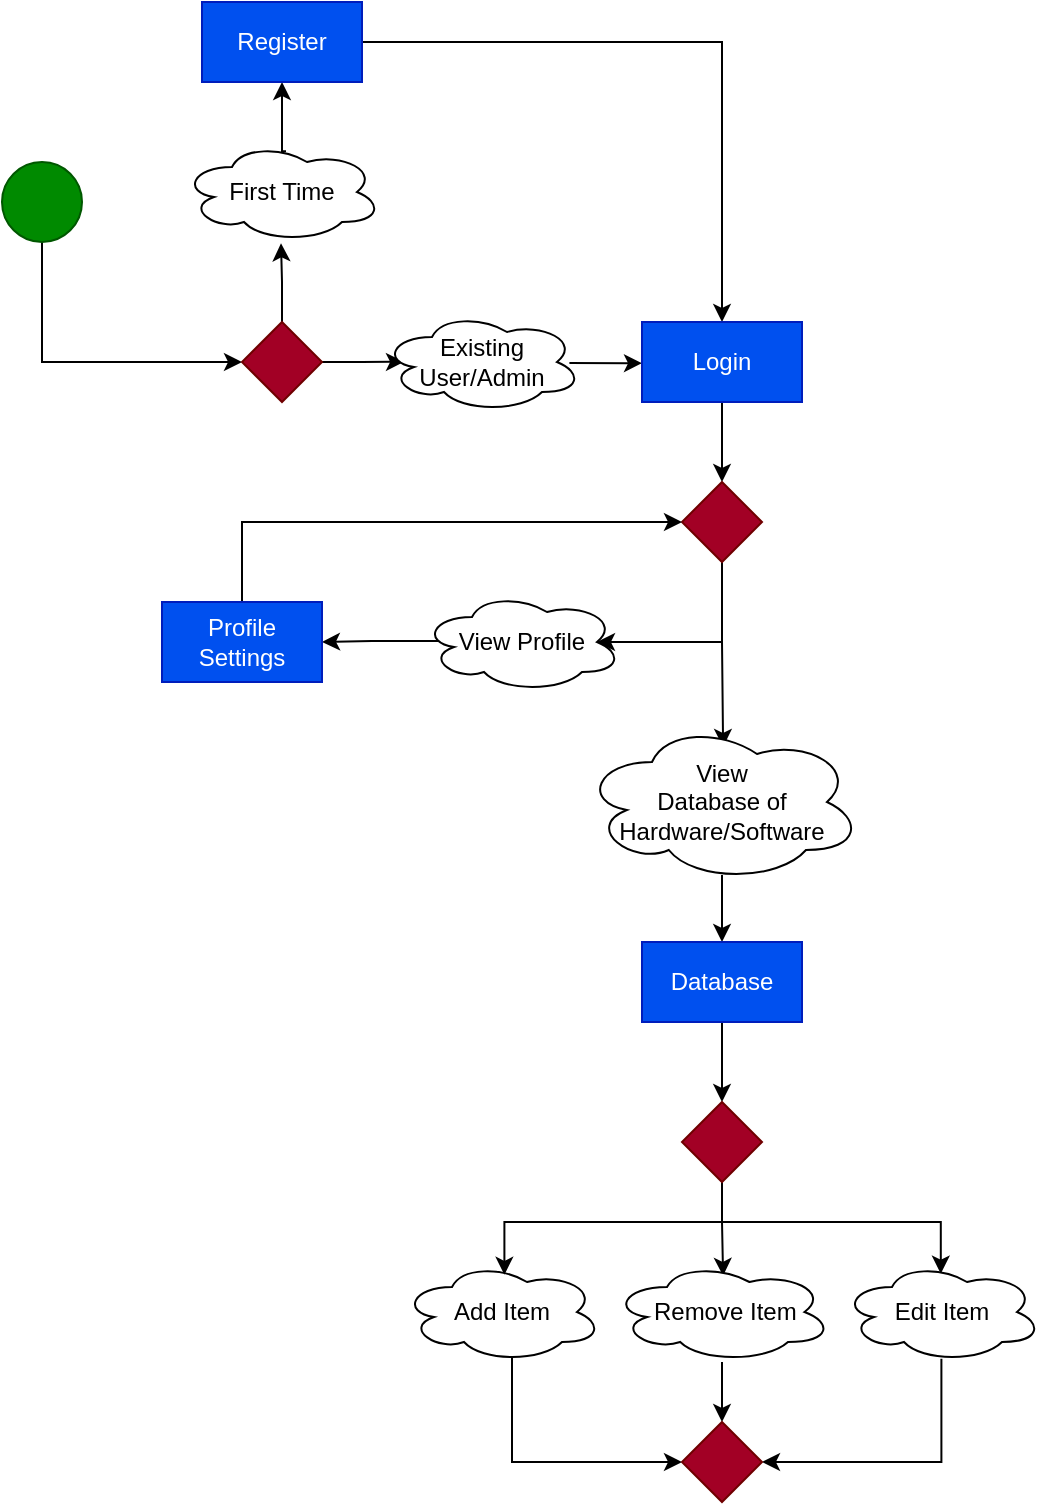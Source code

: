 <mxfile version="21.3.2" type="device">
  <diagram name="Page-1" id="KKDiJUULvBYb42bfsppv">
    <mxGraphModel dx="1259" dy="1727" grid="1" gridSize="10" guides="1" tooltips="1" connect="1" arrows="1" fold="1" page="1" pageScale="1" pageWidth="850" pageHeight="1100" math="0" shadow="0">
      <root>
        <mxCell id="0" />
        <mxCell id="1" parent="0" />
        <mxCell id="onUoi8UkNJH3Dttnj52P-15" style="edgeStyle=orthogonalEdgeStyle;rounded=0;orthogonalLoop=1;jettySize=auto;html=1;exitX=0.5;exitY=1;exitDx=0;exitDy=0;" edge="1" parent="1" source="onUoi8UkNJH3Dttnj52P-14" target="onUoi8UkNJH3Dttnj52P-16">
          <mxGeometry relative="1" as="geometry">
            <mxPoint x="110" y="160" as="targetPoint" />
            <Array as="points">
              <mxPoint x="60" y="140" />
            </Array>
          </mxGeometry>
        </mxCell>
        <mxCell id="onUoi8UkNJH3Dttnj52P-14" value="" style="ellipse;whiteSpace=wrap;html=1;aspect=fixed;fillColor=#008a00;fontColor=#ffffff;strokeColor=#005700;" vertex="1" parent="1">
          <mxGeometry x="40" y="40" width="40" height="40" as="geometry" />
        </mxCell>
        <mxCell id="onUoi8UkNJH3Dttnj52P-20" style="edgeStyle=orthogonalEdgeStyle;rounded=0;orthogonalLoop=1;jettySize=auto;html=1;entryX=0.495;entryY=1.013;entryDx=0;entryDy=0;entryPerimeter=0;" edge="1" parent="1" source="onUoi8UkNJH3Dttnj52P-16" target="onUoi8UkNJH3Dttnj52P-19">
          <mxGeometry relative="1" as="geometry" />
        </mxCell>
        <mxCell id="onUoi8UkNJH3Dttnj52P-24" style="edgeStyle=orthogonalEdgeStyle;rounded=0;orthogonalLoop=1;jettySize=auto;html=1;entryX=0.11;entryY=0.498;entryDx=0;entryDy=0;entryPerimeter=0;" edge="1" parent="1" source="onUoi8UkNJH3Dttnj52P-16" target="onUoi8UkNJH3Dttnj52P-23">
          <mxGeometry relative="1" as="geometry" />
        </mxCell>
        <mxCell id="onUoi8UkNJH3Dttnj52P-16" value="" style="rhombus;whiteSpace=wrap;html=1;fillColor=#a20025;fontColor=#ffffff;strokeColor=#6F0000;" vertex="1" parent="1">
          <mxGeometry x="160" y="120" width="40" height="40" as="geometry" />
        </mxCell>
        <mxCell id="onUoi8UkNJH3Dttnj52P-22" style="edgeStyle=orthogonalEdgeStyle;rounded=0;orthogonalLoop=1;jettySize=auto;html=1;entryX=0.5;entryY=1;entryDx=0;entryDy=0;exitX=0.52;exitY=0.092;exitDx=0;exitDy=0;exitPerimeter=0;" edge="1" parent="1" source="onUoi8UkNJH3Dttnj52P-19" target="onUoi8UkNJH3Dttnj52P-21">
          <mxGeometry relative="1" as="geometry" />
        </mxCell>
        <mxCell id="onUoi8UkNJH3Dttnj52P-19" value="First Time" style="ellipse;shape=cloud;whiteSpace=wrap;html=1;" vertex="1" parent="1">
          <mxGeometry x="130" y="30" width="100" height="50" as="geometry" />
        </mxCell>
        <mxCell id="onUoi8UkNJH3Dttnj52P-27" style="edgeStyle=orthogonalEdgeStyle;rounded=0;orthogonalLoop=1;jettySize=auto;html=1;entryX=0.5;entryY=0;entryDx=0;entryDy=0;" edge="1" parent="1" source="onUoi8UkNJH3Dttnj52P-21" target="onUoi8UkNJH3Dttnj52P-25">
          <mxGeometry relative="1" as="geometry" />
        </mxCell>
        <mxCell id="onUoi8UkNJH3Dttnj52P-21" value="Register" style="rounded=0;whiteSpace=wrap;html=1;fillColor=#0050ef;fontColor=#ffffff;strokeColor=#001DBC;" vertex="1" parent="1">
          <mxGeometry x="140" y="-40" width="80" height="40" as="geometry" />
        </mxCell>
        <mxCell id="onUoi8UkNJH3Dttnj52P-26" style="edgeStyle=orthogonalEdgeStyle;rounded=0;orthogonalLoop=1;jettySize=auto;html=1;entryX=0;entryY=0.5;entryDx=0;entryDy=0;exitX=0.937;exitY=0.511;exitDx=0;exitDy=0;exitPerimeter=0;" edge="1" parent="1" source="onUoi8UkNJH3Dttnj52P-23" target="onUoi8UkNJH3Dttnj52P-25">
          <mxGeometry relative="1" as="geometry" />
        </mxCell>
        <mxCell id="onUoi8UkNJH3Dttnj52P-23" value="Existing User/Admin" style="ellipse;shape=cloud;whiteSpace=wrap;html=1;" vertex="1" parent="1">
          <mxGeometry x="230" y="115" width="100" height="50" as="geometry" />
        </mxCell>
        <mxCell id="onUoi8UkNJH3Dttnj52P-29" style="edgeStyle=orthogonalEdgeStyle;rounded=0;orthogonalLoop=1;jettySize=auto;html=1;entryX=0.5;entryY=0;entryDx=0;entryDy=0;" edge="1" parent="1" source="onUoi8UkNJH3Dttnj52P-25" target="onUoi8UkNJH3Dttnj52P-28">
          <mxGeometry relative="1" as="geometry" />
        </mxCell>
        <mxCell id="onUoi8UkNJH3Dttnj52P-25" value="Login" style="rounded=0;whiteSpace=wrap;html=1;fillColor=#0050ef;fontColor=#ffffff;strokeColor=#001DBC;" vertex="1" parent="1">
          <mxGeometry x="360" y="120" width="80" height="40" as="geometry" />
        </mxCell>
        <mxCell id="onUoi8UkNJH3Dttnj52P-31" style="edgeStyle=orthogonalEdgeStyle;rounded=0;orthogonalLoop=1;jettySize=auto;html=1;entryX=0.875;entryY=0.5;entryDx=0;entryDy=0;entryPerimeter=0;" edge="1" parent="1" source="onUoi8UkNJH3Dttnj52P-28" target="onUoi8UkNJH3Dttnj52P-30">
          <mxGeometry relative="1" as="geometry">
            <Array as="points">
              <mxPoint x="400" y="280" />
              <mxPoint x="348" y="280" />
            </Array>
          </mxGeometry>
        </mxCell>
        <mxCell id="onUoi8UkNJH3Dttnj52P-41" style="edgeStyle=orthogonalEdgeStyle;rounded=0;orthogonalLoop=1;jettySize=auto;html=1;entryX=0.504;entryY=0.156;entryDx=0;entryDy=0;entryPerimeter=0;" edge="1" parent="1" source="onUoi8UkNJH3Dttnj52P-28" target="onUoi8UkNJH3Dttnj52P-40">
          <mxGeometry relative="1" as="geometry" />
        </mxCell>
        <mxCell id="onUoi8UkNJH3Dttnj52P-28" value="" style="rhombus;whiteSpace=wrap;html=1;fillColor=#a20025;strokeColor=#6F0000;fontColor=#ffffff;" vertex="1" parent="1">
          <mxGeometry x="380" y="200" width="40" height="40" as="geometry" />
        </mxCell>
        <mxCell id="onUoi8UkNJH3Dttnj52P-38" style="edgeStyle=orthogonalEdgeStyle;rounded=0;orthogonalLoop=1;jettySize=auto;html=1;entryX=1;entryY=0.5;entryDx=0;entryDy=0;exitX=0.086;exitY=0.49;exitDx=0;exitDy=0;exitPerimeter=0;" edge="1" parent="1" source="onUoi8UkNJH3Dttnj52P-30" target="onUoi8UkNJH3Dttnj52P-32">
          <mxGeometry relative="1" as="geometry" />
        </mxCell>
        <mxCell id="onUoi8UkNJH3Dttnj52P-30" value="View Profile" style="ellipse;shape=cloud;whiteSpace=wrap;html=1;" vertex="1" parent="1">
          <mxGeometry x="250" y="255" width="100" height="50" as="geometry" />
        </mxCell>
        <mxCell id="onUoi8UkNJH3Dttnj52P-39" style="edgeStyle=orthogonalEdgeStyle;rounded=0;orthogonalLoop=1;jettySize=auto;html=1;entryX=0;entryY=0.5;entryDx=0;entryDy=0;" edge="1" parent="1" source="onUoi8UkNJH3Dttnj52P-32" target="onUoi8UkNJH3Dttnj52P-28">
          <mxGeometry relative="1" as="geometry">
            <Array as="points">
              <mxPoint x="160" y="220" />
            </Array>
          </mxGeometry>
        </mxCell>
        <mxCell id="onUoi8UkNJH3Dttnj52P-32" value="Profile Settings" style="rounded=0;whiteSpace=wrap;html=1;fillColor=#0050ef;fontColor=#ffffff;strokeColor=#001DBC;" vertex="1" parent="1">
          <mxGeometry x="120" y="260" width="80" height="40" as="geometry" />
        </mxCell>
        <mxCell id="onUoi8UkNJH3Dttnj52P-43" style="edgeStyle=orthogonalEdgeStyle;rounded=0;orthogonalLoop=1;jettySize=auto;html=1;entryX=0.5;entryY=0;entryDx=0;entryDy=0;exitX=0.5;exitY=0.957;exitDx=0;exitDy=0;exitPerimeter=0;" edge="1" parent="1" source="onUoi8UkNJH3Dttnj52P-40" target="onUoi8UkNJH3Dttnj52P-42">
          <mxGeometry relative="1" as="geometry" />
        </mxCell>
        <mxCell id="onUoi8UkNJH3Dttnj52P-40" value="View &lt;br&gt;Database of Hardware/Software" style="ellipse;shape=cloud;whiteSpace=wrap;html=1;" vertex="1" parent="1">
          <mxGeometry x="330" y="320" width="140" height="80" as="geometry" />
        </mxCell>
        <mxCell id="onUoi8UkNJH3Dttnj52P-48" style="edgeStyle=orthogonalEdgeStyle;rounded=0;orthogonalLoop=1;jettySize=auto;html=1;entryX=0.5;entryY=0;entryDx=0;entryDy=0;" edge="1" parent="1" source="onUoi8UkNJH3Dttnj52P-42" target="onUoi8UkNJH3Dttnj52P-47">
          <mxGeometry relative="1" as="geometry" />
        </mxCell>
        <mxCell id="onUoi8UkNJH3Dttnj52P-42" value="Database" style="rounded=0;whiteSpace=wrap;html=1;fillColor=#0050ef;fontColor=#ffffff;strokeColor=#001DBC;" vertex="1" parent="1">
          <mxGeometry x="360" y="430" width="80" height="40" as="geometry" />
        </mxCell>
        <mxCell id="onUoi8UkNJH3Dttnj52P-56" style="edgeStyle=orthogonalEdgeStyle;rounded=0;orthogonalLoop=1;jettySize=auto;html=1;entryX=0;entryY=0.5;entryDx=0;entryDy=0;exitX=0.55;exitY=0.95;exitDx=0;exitDy=0;exitPerimeter=0;" edge="1" parent="1" source="onUoi8UkNJH3Dttnj52P-44" target="onUoi8UkNJH3Dttnj52P-54">
          <mxGeometry relative="1" as="geometry">
            <Array as="points">
              <mxPoint x="295" y="690" />
            </Array>
          </mxGeometry>
        </mxCell>
        <mxCell id="onUoi8UkNJH3Dttnj52P-44" value="Add Item" style="ellipse;shape=cloud;whiteSpace=wrap;html=1;" vertex="1" parent="1">
          <mxGeometry x="240" y="590" width="100" height="50" as="geometry" />
        </mxCell>
        <mxCell id="onUoi8UkNJH3Dttnj52P-49" style="edgeStyle=orthogonalEdgeStyle;rounded=0;orthogonalLoop=1;jettySize=auto;html=1;exitX=0.5;exitY=1;exitDx=0;exitDy=0;entryX=0.512;entryY=0.128;entryDx=0;entryDy=0;entryPerimeter=0;" edge="1" parent="1" source="onUoi8UkNJH3Dttnj52P-47" target="onUoi8UkNJH3Dttnj52P-44">
          <mxGeometry relative="1" as="geometry">
            <mxPoint x="320" y="590" as="targetPoint" />
            <Array as="points">
              <mxPoint x="400" y="570" />
              <mxPoint x="291" y="570" />
            </Array>
          </mxGeometry>
        </mxCell>
        <mxCell id="onUoi8UkNJH3Dttnj52P-51" style="edgeStyle=orthogonalEdgeStyle;rounded=0;orthogonalLoop=1;jettySize=auto;html=1;entryX=0.505;entryY=0.138;entryDx=0;entryDy=0;entryPerimeter=0;" edge="1" parent="1" source="onUoi8UkNJH3Dttnj52P-47" target="onUoi8UkNJH3Dttnj52P-50">
          <mxGeometry relative="1" as="geometry" />
        </mxCell>
        <mxCell id="onUoi8UkNJH3Dttnj52P-53" style="edgeStyle=orthogonalEdgeStyle;rounded=0;orthogonalLoop=1;jettySize=auto;html=1;entryX=0.494;entryY=0.117;entryDx=0;entryDy=0;entryPerimeter=0;exitX=0.5;exitY=1;exitDx=0;exitDy=0;" edge="1" parent="1" source="onUoi8UkNJH3Dttnj52P-47" target="onUoi8UkNJH3Dttnj52P-52">
          <mxGeometry relative="1" as="geometry" />
        </mxCell>
        <mxCell id="onUoi8UkNJH3Dttnj52P-47" value="" style="rhombus;whiteSpace=wrap;html=1;fillColor=#a20025;strokeColor=#6F0000;fontColor=#ffffff;" vertex="1" parent="1">
          <mxGeometry x="380" y="510" width="40" height="40" as="geometry" />
        </mxCell>
        <mxCell id="onUoi8UkNJH3Dttnj52P-55" style="edgeStyle=orthogonalEdgeStyle;rounded=0;orthogonalLoop=1;jettySize=auto;html=1;entryX=0.5;entryY=0;entryDx=0;entryDy=0;" edge="1" parent="1" source="onUoi8UkNJH3Dttnj52P-50" target="onUoi8UkNJH3Dttnj52P-54">
          <mxGeometry relative="1" as="geometry" />
        </mxCell>
        <mxCell id="onUoi8UkNJH3Dttnj52P-50" value="&amp;nbsp;Remove Item" style="ellipse;shape=cloud;whiteSpace=wrap;html=1;" vertex="1" parent="1">
          <mxGeometry x="345" y="590" width="110" height="50" as="geometry" />
        </mxCell>
        <mxCell id="onUoi8UkNJH3Dttnj52P-58" style="edgeStyle=orthogonalEdgeStyle;rounded=0;orthogonalLoop=1;jettySize=auto;html=1;entryX=1;entryY=0.5;entryDx=0;entryDy=0;exitX=0.497;exitY=0.967;exitDx=0;exitDy=0;exitPerimeter=0;" edge="1" parent="1" source="onUoi8UkNJH3Dttnj52P-52" target="onUoi8UkNJH3Dttnj52P-54">
          <mxGeometry relative="1" as="geometry">
            <Array as="points">
              <mxPoint x="510" y="690" />
            </Array>
          </mxGeometry>
        </mxCell>
        <mxCell id="onUoi8UkNJH3Dttnj52P-52" value="Edit Item" style="ellipse;shape=cloud;whiteSpace=wrap;html=1;" vertex="1" parent="1">
          <mxGeometry x="460" y="590" width="100" height="50" as="geometry" />
        </mxCell>
        <mxCell id="onUoi8UkNJH3Dttnj52P-54" value="" style="rhombus;whiteSpace=wrap;html=1;fillColor=#a20025;strokeColor=#6F0000;fontColor=#ffffff;" vertex="1" parent="1">
          <mxGeometry x="380" y="670" width="40" height="40" as="geometry" />
        </mxCell>
      </root>
    </mxGraphModel>
  </diagram>
</mxfile>
